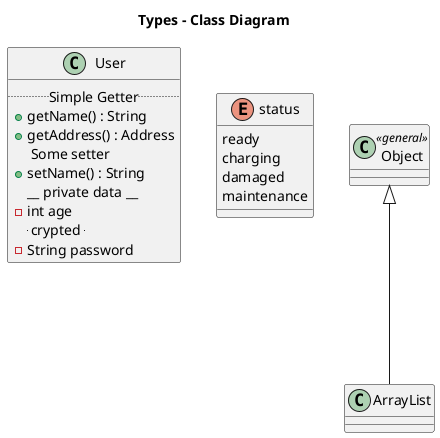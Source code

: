 @startuml

title Types - Class Diagram


skinparam componentStyle uml2




class User {
.. Simple Getter ..
+ getName() : String
+ getAddress() : Address
  .. Some setter ..
+ setName() : String
  __ private data __
  -int age
  -- crypted --
  -String password
  }

enum status {
ready
charging
damaged
maintenance
}



class Object << general >>
Object <|--- ArrayList

@enduml